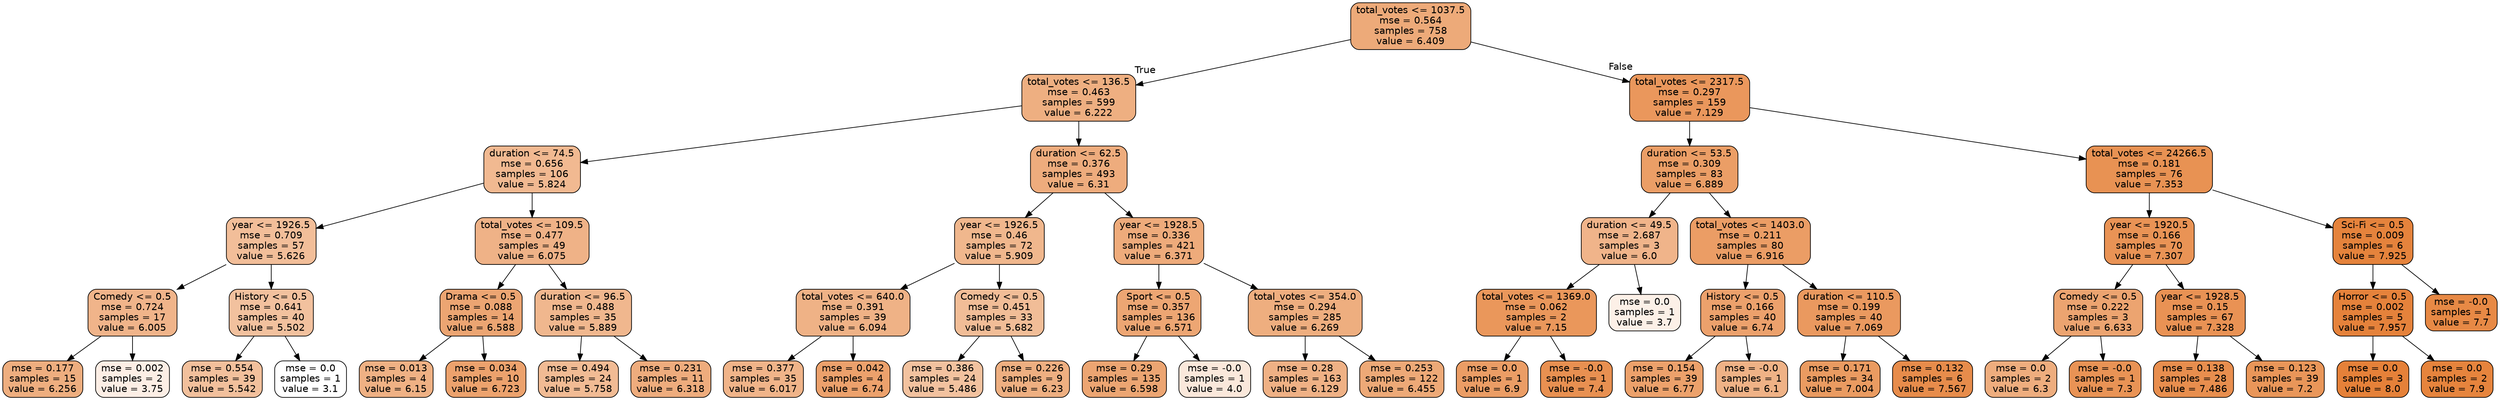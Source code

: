 digraph Tree {
node [shape=box, style="filled, rounded", color="black", fontname=helvetica] ;
edge [fontname=helvetica] ;
0 [label="total_votes <= 1037.5\nmse = 0.564\nsamples = 758\nvalue = 6.409", fillcolor="#edaa79"] ;
1 [label="total_votes <= 136.5\nmse = 0.463\nsamples = 599\nvalue = 6.222", fillcolor="#eeaf81"] ;
0 -> 1 [labeldistance=2.5, labelangle=45, headlabel="True"] ;
2 [label="duration <= 74.5\nmse = 0.656\nsamples = 106\nvalue = 5.824", fillcolor="#f1b991"] ;
1 -> 2 ;
3 [label="year <= 1926.5\nmse = 0.709\nsamples = 57\nvalue = 5.626", fillcolor="#f2be99"] ;
2 -> 3 ;
4 [label="Comedy <= 0.5\nmse = 0.724\nsamples = 17\nvalue = 6.005", fillcolor="#f0b48a"] ;
3 -> 4 ;
5 [label="mse = 0.177\nsamples = 15\nvalue = 6.256", fillcolor="#eeae7f"] ;
4 -> 5 ;
6 [label="mse = 0.002\nsamples = 2\nvalue = 3.75", fillcolor="#fceee5"] ;
4 -> 6 ;
7 [label="History <= 0.5\nmse = 0.641\nsamples = 40\nvalue = 5.502", fillcolor="#f2c19e"] ;
3 -> 7 ;
8 [label="mse = 0.554\nsamples = 39\nvalue = 5.542", fillcolor="#f2c09c"] ;
7 -> 8 ;
9 [label="mse = 0.0\nsamples = 1\nvalue = 3.1", fillcolor="#ffffff"] ;
7 -> 9 ;
10 [label="total_votes <= 109.5\nmse = 0.477\nsamples = 49\nvalue = 6.075", fillcolor="#efb287"] ;
2 -> 10 ;
11 [label="Drama <= 0.5\nmse = 0.088\nsamples = 14\nvalue = 6.588", fillcolor="#eca572"] ;
10 -> 11 ;
12 [label="mse = 0.013\nsamples = 4\nvalue = 6.15", fillcolor="#efb184"] ;
11 -> 12 ;
13 [label="mse = 0.034\nsamples = 10\nvalue = 6.723", fillcolor="#eca26d"] ;
11 -> 13 ;
14 [label="duration <= 96.5\nmse = 0.488\nsamples = 35\nvalue = 5.889", fillcolor="#f0b78e"] ;
10 -> 14 ;
15 [label="mse = 0.494\nsamples = 24\nvalue = 5.758", fillcolor="#f1bb94"] ;
14 -> 15 ;
16 [label="mse = 0.231\nsamples = 11\nvalue = 6.318", fillcolor="#eeac7d"] ;
14 -> 16 ;
17 [label="duration <= 62.5\nmse = 0.376\nsamples = 493\nvalue = 6.31", fillcolor="#eeac7d"] ;
1 -> 17 ;
18 [label="year <= 1926.5\nmse = 0.46\nsamples = 72\nvalue = 5.909", fillcolor="#f0b78d"] ;
17 -> 18 ;
19 [label="total_votes <= 640.0\nmse = 0.391\nsamples = 39\nvalue = 6.094", fillcolor="#efb286"] ;
18 -> 19 ;
20 [label="mse = 0.377\nsamples = 35\nvalue = 6.017", fillcolor="#f0b489"] ;
19 -> 20 ;
21 [label="mse = 0.042\nsamples = 4\nvalue = 6.74", fillcolor="#eca16c"] ;
19 -> 21 ;
22 [label="Comedy <= 0.5\nmse = 0.451\nsamples = 33\nvalue = 5.682", fillcolor="#f1bd97"] ;
18 -> 22 ;
23 [label="mse = 0.386\nsamples = 24\nvalue = 5.486", fillcolor="#f2c29f"] ;
22 -> 23 ;
24 [label="mse = 0.226\nsamples = 9\nvalue = 6.23", fillcolor="#eeaf81"] ;
22 -> 24 ;
25 [label="year <= 1928.5\nmse = 0.336\nsamples = 421\nvalue = 6.371", fillcolor="#eeab7b"] ;
17 -> 25 ;
26 [label="Sport <= 0.5\nmse = 0.357\nsamples = 136\nvalue = 6.571", fillcolor="#eda673"] ;
25 -> 26 ;
27 [label="mse = 0.29\nsamples = 135\nvalue = 6.598", fillcolor="#eca572"] ;
26 -> 27 ;
28 [label="mse = -0.0\nsamples = 1\nvalue = 4.0", fillcolor="#fae8db"] ;
26 -> 28 ;
29 [label="total_votes <= 354.0\nmse = 0.294\nsamples = 285\nvalue = 6.269", fillcolor="#eeae7f"] ;
25 -> 29 ;
30 [label="mse = 0.28\nsamples = 163\nvalue = 6.129", fillcolor="#efb185"] ;
29 -> 30 ;
31 [label="mse = 0.253\nsamples = 122\nvalue = 6.455", fillcolor="#eda977"] ;
29 -> 31 ;
32 [label="total_votes <= 2317.5\nmse = 0.297\nsamples = 159\nvalue = 7.129", fillcolor="#ea975c"] ;
0 -> 32 [labeldistance=2.5, labelangle=-45, headlabel="False"] ;
33 [label="duration <= 53.5\nmse = 0.309\nsamples = 83\nvalue = 6.889", fillcolor="#eb9e66"] ;
32 -> 33 ;
34 [label="duration <= 49.5\nmse = 2.687\nsamples = 3\nvalue = 6.0", fillcolor="#f0b48a"] ;
33 -> 34 ;
35 [label="total_votes <= 1369.0\nmse = 0.062\nsamples = 2\nvalue = 7.15", fillcolor="#ea975b"] ;
34 -> 35 ;
36 [label="mse = 0.0\nsamples = 1\nvalue = 6.9", fillcolor="#eb9d65"] ;
35 -> 36 ;
37 [label="mse = -0.0\nsamples = 1\nvalue = 7.4", fillcolor="#e89051"] ;
35 -> 37 ;
38 [label="mse = 0.0\nsamples = 1\nvalue = 3.7", fillcolor="#fcf0e7"] ;
34 -> 38 ;
39 [label="total_votes <= 1403.0\nmse = 0.211\nsamples = 80\nvalue = 6.916", fillcolor="#eb9d65"] ;
33 -> 39 ;
40 [label="History <= 0.5\nmse = 0.166\nsamples = 40\nvalue = 6.74", fillcolor="#eca16c"] ;
39 -> 40 ;
41 [label="mse = 0.154\nsamples = 39\nvalue = 6.77", fillcolor="#eca16b"] ;
40 -> 41 ;
42 [label="mse = -0.0\nsamples = 1\nvalue = 6.1", fillcolor="#efb286"] ;
40 -> 42 ;
43 [label="duration <= 110.5\nmse = 0.199\nsamples = 40\nvalue = 7.069", fillcolor="#ea995f"] ;
39 -> 43 ;
44 [label="mse = 0.171\nsamples = 34\nvalue = 7.004", fillcolor="#ea9b61"] ;
43 -> 44 ;
45 [label="mse = 0.132\nsamples = 6\nvalue = 7.567", fillcolor="#e78c4b"] ;
43 -> 45 ;
46 [label="total_votes <= 24266.5\nmse = 0.181\nsamples = 76\nvalue = 7.353", fillcolor="#e89253"] ;
32 -> 46 ;
47 [label="year <= 1920.5\nmse = 0.166\nsamples = 70\nvalue = 7.307", fillcolor="#e99355"] ;
46 -> 47 ;
48 [label="Comedy <= 0.5\nmse = 0.222\nsamples = 3\nvalue = 6.633", fillcolor="#eca470"] ;
47 -> 48 ;
49 [label="mse = 0.0\nsamples = 2\nvalue = 6.3", fillcolor="#eead7e"] ;
48 -> 49 ;
50 [label="mse = -0.0\nsamples = 1\nvalue = 7.3", fillcolor="#e99355"] ;
48 -> 50 ;
51 [label="year <= 1928.5\nmse = 0.15\nsamples = 67\nvalue = 7.328", fillcolor="#e99254"] ;
47 -> 51 ;
52 [label="mse = 0.138\nsamples = 28\nvalue = 7.486", fillcolor="#e88e4e"] ;
51 -> 52 ;
53 [label="mse = 0.123\nsamples = 39\nvalue = 7.2", fillcolor="#e99659"] ;
51 -> 53 ;
54 [label="Sci-Fi <= 0.5\nmse = 0.009\nsamples = 6\nvalue = 7.925", fillcolor="#e5833c"] ;
46 -> 54 ;
55 [label="Horror <= 0.5\nmse = 0.002\nsamples = 5\nvalue = 7.957", fillcolor="#e5823b"] ;
54 -> 55 ;
56 [label="mse = 0.0\nsamples = 3\nvalue = 8.0", fillcolor="#e58139"] ;
55 -> 56 ;
57 [label="mse = 0.0\nsamples = 2\nvalue = 7.9", fillcolor="#e6843d"] ;
55 -> 57 ;
58 [label="mse = -0.0\nsamples = 1\nvalue = 7.7", fillcolor="#e78945"] ;
54 -> 58 ;
}